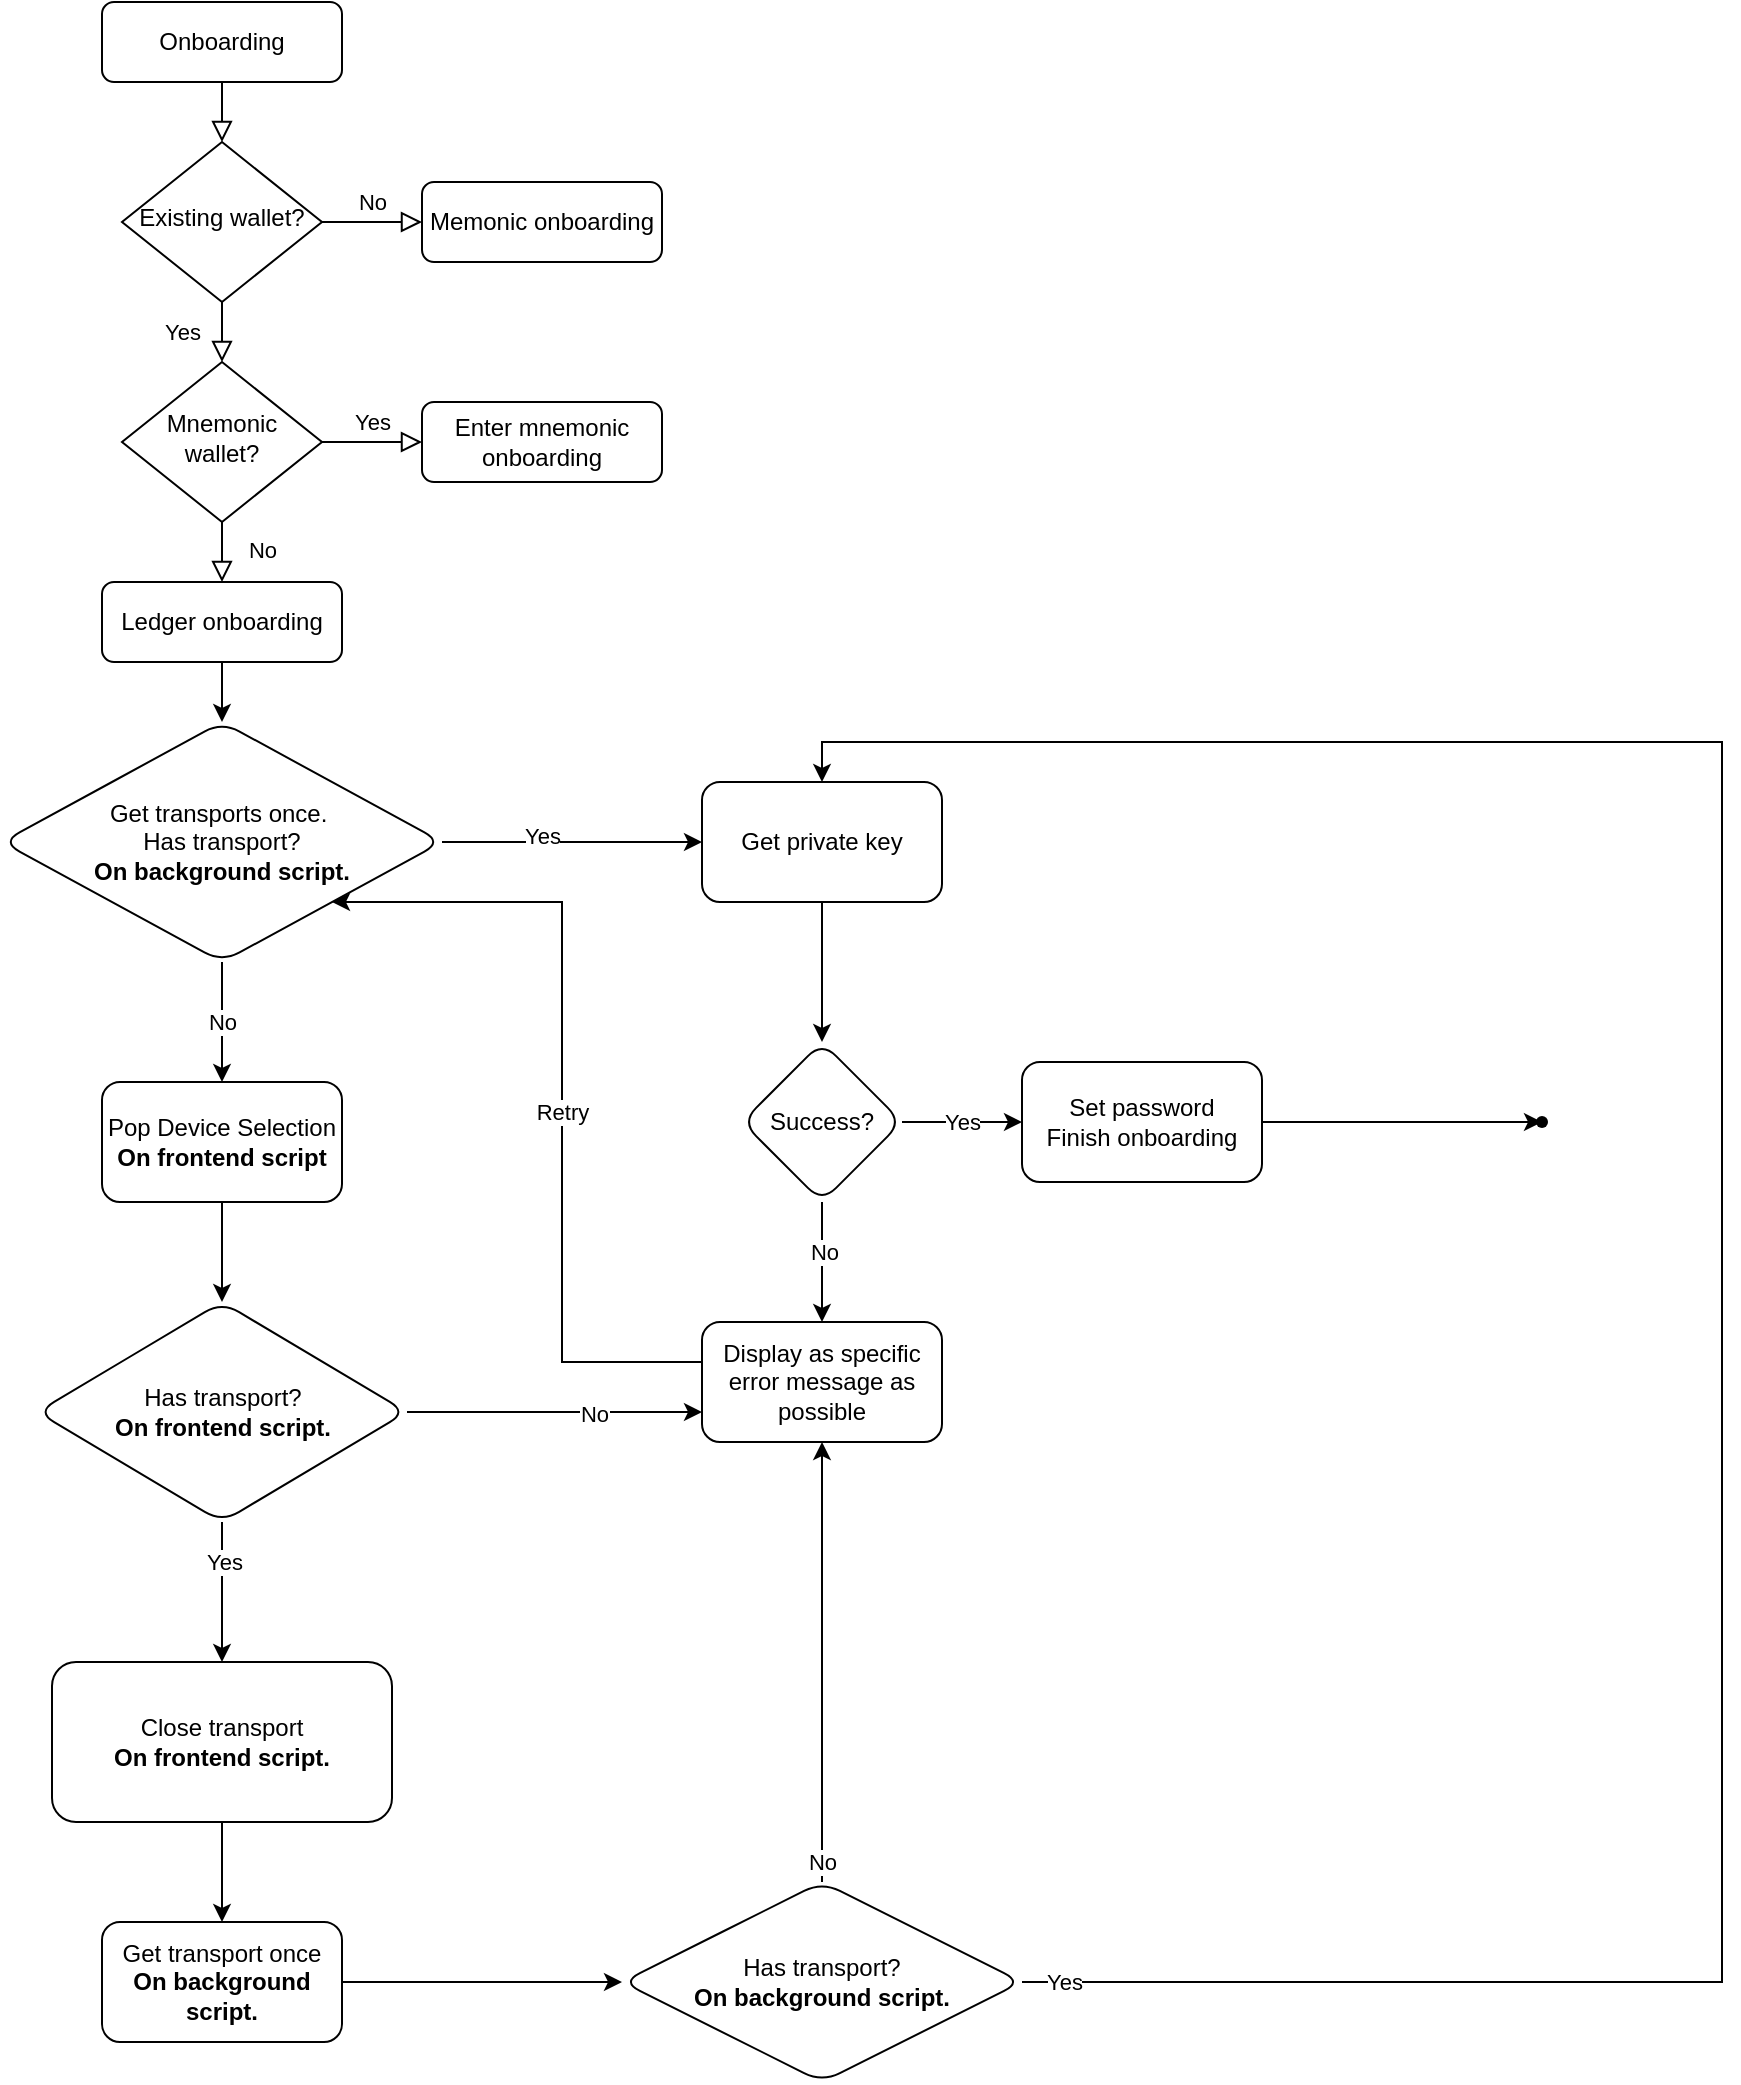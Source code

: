 <mxfile version="14.9.8" type="device"><diagram id="C5RBs43oDa-KdzZeNtuy" name="Page-1"><mxGraphModel dx="2159" dy="1091" grid="1" gridSize="10" guides="1" tooltips="1" connect="1" arrows="1" fold="1" page="1" pageScale="1" pageWidth="827" pageHeight="1169" math="0" shadow="0"><root><mxCell id="WIyWlLk6GJQsqaUBKTNV-0"/><mxCell id="WIyWlLk6GJQsqaUBKTNV-1" parent="WIyWlLk6GJQsqaUBKTNV-0"/><mxCell id="WIyWlLk6GJQsqaUBKTNV-2" value="" style="rounded=0;html=1;jettySize=auto;orthogonalLoop=1;fontSize=11;endArrow=block;endFill=0;endSize=8;strokeWidth=1;shadow=0;labelBackgroundColor=none;edgeStyle=orthogonalEdgeStyle;" parent="WIyWlLk6GJQsqaUBKTNV-1" source="WIyWlLk6GJQsqaUBKTNV-3" target="WIyWlLk6GJQsqaUBKTNV-6" edge="1"><mxGeometry relative="1" as="geometry"/></mxCell><mxCell id="WIyWlLk6GJQsqaUBKTNV-3" value="Onboarding" style="rounded=1;whiteSpace=wrap;html=1;fontSize=12;glass=0;strokeWidth=1;shadow=0;" parent="WIyWlLk6GJQsqaUBKTNV-1" vertex="1"><mxGeometry x="160" y="110" width="120" height="40" as="geometry"/></mxCell><mxCell id="WIyWlLk6GJQsqaUBKTNV-4" value="Yes" style="rounded=0;html=1;jettySize=auto;orthogonalLoop=1;fontSize=11;endArrow=block;endFill=0;endSize=8;strokeWidth=1;shadow=0;labelBackgroundColor=none;edgeStyle=orthogonalEdgeStyle;" parent="WIyWlLk6GJQsqaUBKTNV-1" source="WIyWlLk6GJQsqaUBKTNV-6" target="WIyWlLk6GJQsqaUBKTNV-10" edge="1"><mxGeometry y="20" relative="1" as="geometry"><mxPoint as="offset"/></mxGeometry></mxCell><mxCell id="WIyWlLk6GJQsqaUBKTNV-5" value="No" style="edgeStyle=orthogonalEdgeStyle;rounded=0;html=1;jettySize=auto;orthogonalLoop=1;fontSize=11;endArrow=block;endFill=0;endSize=8;strokeWidth=1;shadow=0;labelBackgroundColor=none;" parent="WIyWlLk6GJQsqaUBKTNV-1" source="WIyWlLk6GJQsqaUBKTNV-6" target="WIyWlLk6GJQsqaUBKTNV-7" edge="1"><mxGeometry y="10" relative="1" as="geometry"><mxPoint as="offset"/></mxGeometry></mxCell><mxCell id="WIyWlLk6GJQsqaUBKTNV-6" value="Existing wallet?" style="rhombus;whiteSpace=wrap;html=1;shadow=0;fontFamily=Helvetica;fontSize=12;align=center;strokeWidth=1;spacing=6;spacingTop=-4;" parent="WIyWlLk6GJQsqaUBKTNV-1" vertex="1"><mxGeometry x="170" y="180" width="100" height="80" as="geometry"/></mxCell><mxCell id="WIyWlLk6GJQsqaUBKTNV-7" value="Memonic onboarding" style="rounded=1;whiteSpace=wrap;html=1;fontSize=12;glass=0;strokeWidth=1;shadow=0;" parent="WIyWlLk6GJQsqaUBKTNV-1" vertex="1"><mxGeometry x="320" y="200" width="120" height="40" as="geometry"/></mxCell><mxCell id="WIyWlLk6GJQsqaUBKTNV-8" value="No" style="rounded=0;html=1;jettySize=auto;orthogonalLoop=1;fontSize=11;endArrow=block;endFill=0;endSize=8;strokeWidth=1;shadow=0;labelBackgroundColor=none;edgeStyle=orthogonalEdgeStyle;" parent="WIyWlLk6GJQsqaUBKTNV-1" source="WIyWlLk6GJQsqaUBKTNV-10" target="WIyWlLk6GJQsqaUBKTNV-11" edge="1"><mxGeometry x="0.333" y="20" relative="1" as="geometry"><mxPoint as="offset"/></mxGeometry></mxCell><mxCell id="WIyWlLk6GJQsqaUBKTNV-9" value="Yes" style="edgeStyle=orthogonalEdgeStyle;rounded=0;html=1;jettySize=auto;orthogonalLoop=1;fontSize=11;endArrow=block;endFill=0;endSize=8;strokeWidth=1;shadow=0;labelBackgroundColor=none;" parent="WIyWlLk6GJQsqaUBKTNV-1" source="WIyWlLk6GJQsqaUBKTNV-10" target="WIyWlLk6GJQsqaUBKTNV-12" edge="1"><mxGeometry y="10" relative="1" as="geometry"><mxPoint as="offset"/></mxGeometry></mxCell><mxCell id="WIyWlLk6GJQsqaUBKTNV-10" value="Mnemonic wallet?" style="rhombus;whiteSpace=wrap;html=1;shadow=0;fontFamily=Helvetica;fontSize=12;align=center;strokeWidth=1;spacing=6;spacingTop=-4;" parent="WIyWlLk6GJQsqaUBKTNV-1" vertex="1"><mxGeometry x="170" y="290" width="100" height="80" as="geometry"/></mxCell><mxCell id="qlZi1AJ8uPnSTDNIwLUP-1" value="" style="edgeStyle=orthogonalEdgeStyle;rounded=0;orthogonalLoop=1;jettySize=auto;html=1;" edge="1" parent="WIyWlLk6GJQsqaUBKTNV-1" source="WIyWlLk6GJQsqaUBKTNV-11" target="qlZi1AJ8uPnSTDNIwLUP-0"><mxGeometry relative="1" as="geometry"/></mxCell><mxCell id="WIyWlLk6GJQsqaUBKTNV-11" value="Ledger onboarding" style="rounded=1;whiteSpace=wrap;html=1;fontSize=12;glass=0;strokeWidth=1;shadow=0;" parent="WIyWlLk6GJQsqaUBKTNV-1" vertex="1"><mxGeometry x="160" y="400" width="120" height="40" as="geometry"/></mxCell><mxCell id="WIyWlLk6GJQsqaUBKTNV-12" value="Enter mnemonic onboarding" style="rounded=1;whiteSpace=wrap;html=1;fontSize=12;glass=0;strokeWidth=1;shadow=0;" parent="WIyWlLk6GJQsqaUBKTNV-1" vertex="1"><mxGeometry x="320" y="310" width="120" height="40" as="geometry"/></mxCell><mxCell id="qlZi1AJ8uPnSTDNIwLUP-3" value="" style="edgeStyle=orthogonalEdgeStyle;rounded=0;orthogonalLoop=1;jettySize=auto;html=1;" edge="1" parent="WIyWlLk6GJQsqaUBKTNV-1" source="qlZi1AJ8uPnSTDNIwLUP-0" target="qlZi1AJ8uPnSTDNIwLUP-2"><mxGeometry relative="1" as="geometry"/></mxCell><mxCell id="qlZi1AJ8uPnSTDNIwLUP-4" value="Yes" style="edgeLabel;html=1;align=center;verticalAlign=middle;resizable=0;points=[];" vertex="1" connectable="0" parent="qlZi1AJ8uPnSTDNIwLUP-3"><mxGeometry x="-0.231" y="3" relative="1" as="geometry"><mxPoint as="offset"/></mxGeometry></mxCell><mxCell id="qlZi1AJ8uPnSTDNIwLUP-6" value="No" style="edgeStyle=orthogonalEdgeStyle;rounded=0;orthogonalLoop=1;jettySize=auto;html=1;" edge="1" parent="WIyWlLk6GJQsqaUBKTNV-1" source="qlZi1AJ8uPnSTDNIwLUP-0" target="qlZi1AJ8uPnSTDNIwLUP-5"><mxGeometry relative="1" as="geometry"/></mxCell><mxCell id="qlZi1AJ8uPnSTDNIwLUP-0" value="Get transports once.&lt;b&gt;&amp;nbsp;&lt;/b&gt;&lt;br&gt;Has transport?&lt;br&gt;&lt;b&gt;On background script.&lt;/b&gt;" style="rhombus;whiteSpace=wrap;html=1;rounded=1;shadow=0;strokeWidth=1;glass=0;" vertex="1" parent="WIyWlLk6GJQsqaUBKTNV-1"><mxGeometry x="110" y="470" width="220" height="120" as="geometry"/></mxCell><mxCell id="qlZi1AJ8uPnSTDNIwLUP-10" value="" style="edgeStyle=orthogonalEdgeStyle;rounded=0;orthogonalLoop=1;jettySize=auto;html=1;" edge="1" parent="WIyWlLk6GJQsqaUBKTNV-1" source="qlZi1AJ8uPnSTDNIwLUP-2" target="qlZi1AJ8uPnSTDNIwLUP-9"><mxGeometry relative="1" as="geometry"/></mxCell><mxCell id="qlZi1AJ8uPnSTDNIwLUP-2" value="Get private key" style="whiteSpace=wrap;html=1;rounded=1;shadow=0;strokeWidth=1;glass=0;" vertex="1" parent="WIyWlLk6GJQsqaUBKTNV-1"><mxGeometry x="460" y="500" width="120" height="60" as="geometry"/></mxCell><mxCell id="qlZi1AJ8uPnSTDNIwLUP-8" value="" style="edgeStyle=orthogonalEdgeStyle;rounded=0;orthogonalLoop=1;jettySize=auto;html=1;" edge="1" parent="WIyWlLk6GJQsqaUBKTNV-1" source="qlZi1AJ8uPnSTDNIwLUP-5" target="qlZi1AJ8uPnSTDNIwLUP-7"><mxGeometry relative="1" as="geometry"/></mxCell><mxCell id="qlZi1AJ8uPnSTDNIwLUP-5" value="Pop Device Selection &lt;b&gt;On frontend script&lt;/b&gt;" style="whiteSpace=wrap;html=1;rounded=1;shadow=0;strokeWidth=1;glass=0;" vertex="1" parent="WIyWlLk6GJQsqaUBKTNV-1"><mxGeometry x="160" y="650" width="120" height="60" as="geometry"/></mxCell><mxCell id="qlZi1AJ8uPnSTDNIwLUP-20" value="" style="edgeStyle=orthogonalEdgeStyle;rounded=0;orthogonalLoop=1;jettySize=auto;html=1;" edge="1" parent="WIyWlLk6GJQsqaUBKTNV-1" source="qlZi1AJ8uPnSTDNIwLUP-7" target="qlZi1AJ8uPnSTDNIwLUP-19"><mxGeometry relative="1" as="geometry"/></mxCell><mxCell id="qlZi1AJ8uPnSTDNIwLUP-21" value="Yes" style="edgeLabel;html=1;align=center;verticalAlign=middle;resizable=0;points=[];" vertex="1" connectable="0" parent="qlZi1AJ8uPnSTDNIwLUP-20"><mxGeometry x="-0.448" y="1" relative="1" as="geometry"><mxPoint as="offset"/></mxGeometry></mxCell><mxCell id="qlZi1AJ8uPnSTDNIwLUP-23" style="edgeStyle=orthogonalEdgeStyle;rounded=0;orthogonalLoop=1;jettySize=auto;html=1;entryX=0;entryY=0.75;entryDx=0;entryDy=0;exitX=1;exitY=0.5;exitDx=0;exitDy=0;" edge="1" parent="WIyWlLk6GJQsqaUBKTNV-1" source="qlZi1AJ8uPnSTDNIwLUP-7" target="qlZi1AJ8uPnSTDNIwLUP-13"><mxGeometry relative="1" as="geometry"><Array as="points"><mxPoint x="400" y="815"/><mxPoint x="400" y="815"/></Array></mxGeometry></mxCell><mxCell id="qlZi1AJ8uPnSTDNIwLUP-24" value="No" style="edgeLabel;html=1;align=center;verticalAlign=middle;resizable=0;points=[];" vertex="1" connectable="0" parent="qlZi1AJ8uPnSTDNIwLUP-23"><mxGeometry x="-0.067" y="-1" relative="1" as="geometry"><mxPoint x="24" as="offset"/></mxGeometry></mxCell><mxCell id="qlZi1AJ8uPnSTDNIwLUP-7" value="Has transport?&lt;br&gt;&lt;b&gt;On frontend script.&lt;/b&gt;" style="rhombus;whiteSpace=wrap;html=1;rounded=1;shadow=0;strokeWidth=1;glass=0;" vertex="1" parent="WIyWlLk6GJQsqaUBKTNV-1"><mxGeometry x="127.5" y="760" width="185" height="110" as="geometry"/></mxCell><mxCell id="qlZi1AJ8uPnSTDNIwLUP-12" value="Yes" style="edgeStyle=orthogonalEdgeStyle;rounded=0;orthogonalLoop=1;jettySize=auto;html=1;" edge="1" parent="WIyWlLk6GJQsqaUBKTNV-1" source="qlZi1AJ8uPnSTDNIwLUP-9" target="qlZi1AJ8uPnSTDNIwLUP-11"><mxGeometry relative="1" as="geometry"/></mxCell><mxCell id="qlZi1AJ8uPnSTDNIwLUP-14" value="" style="edgeStyle=orthogonalEdgeStyle;rounded=0;orthogonalLoop=1;jettySize=auto;html=1;" edge="1" parent="WIyWlLk6GJQsqaUBKTNV-1" source="qlZi1AJ8uPnSTDNIwLUP-9" target="qlZi1AJ8uPnSTDNIwLUP-13"><mxGeometry relative="1" as="geometry"/></mxCell><mxCell id="qlZi1AJ8uPnSTDNIwLUP-15" value="No" style="edgeLabel;html=1;align=center;verticalAlign=middle;resizable=0;points=[];" vertex="1" connectable="0" parent="qlZi1AJ8uPnSTDNIwLUP-14"><mxGeometry x="-0.178" y="1" relative="1" as="geometry"><mxPoint as="offset"/></mxGeometry></mxCell><mxCell id="qlZi1AJ8uPnSTDNIwLUP-9" value="Success?" style="rhombus;whiteSpace=wrap;html=1;rounded=1;shadow=0;strokeWidth=1;glass=0;" vertex="1" parent="WIyWlLk6GJQsqaUBKTNV-1"><mxGeometry x="480" y="630" width="80" height="80" as="geometry"/></mxCell><mxCell id="qlZi1AJ8uPnSTDNIwLUP-26" value="" style="edgeStyle=orthogonalEdgeStyle;rounded=0;orthogonalLoop=1;jettySize=auto;html=1;" edge="1" parent="WIyWlLk6GJQsqaUBKTNV-1" source="qlZi1AJ8uPnSTDNIwLUP-11" target="qlZi1AJ8uPnSTDNIwLUP-25"><mxGeometry relative="1" as="geometry"/></mxCell><mxCell id="qlZi1AJ8uPnSTDNIwLUP-11" value="Set password&lt;br&gt;Finish onboarding" style="whiteSpace=wrap;html=1;rounded=1;shadow=0;strokeWidth=1;glass=0;" vertex="1" parent="WIyWlLk6GJQsqaUBKTNV-1"><mxGeometry x="620" y="640" width="120" height="60" as="geometry"/></mxCell><mxCell id="qlZi1AJ8uPnSTDNIwLUP-17" value="" style="edgeStyle=orthogonalEdgeStyle;rounded=0;orthogonalLoop=1;jettySize=auto;html=1;entryX=1;entryY=1;entryDx=0;entryDy=0;" edge="1" parent="WIyWlLk6GJQsqaUBKTNV-1" source="qlZi1AJ8uPnSTDNIwLUP-13" target="qlZi1AJ8uPnSTDNIwLUP-0"><mxGeometry relative="1" as="geometry"><mxPoint x="520" y="880" as="targetPoint"/><Array as="points"><mxPoint x="390" y="790"/><mxPoint x="390" y="560"/></Array></mxGeometry></mxCell><mxCell id="qlZi1AJ8uPnSTDNIwLUP-18" value="Retry" style="edgeLabel;html=1;align=center;verticalAlign=middle;resizable=0;points=[];" vertex="1" connectable="0" parent="qlZi1AJ8uPnSTDNIwLUP-17"><mxGeometry x="-0.263" y="2" relative="1" as="geometry"><mxPoint x="2" y="-42" as="offset"/></mxGeometry></mxCell><mxCell id="qlZi1AJ8uPnSTDNIwLUP-13" value="Display as specific error message as possible" style="whiteSpace=wrap;html=1;rounded=1;shadow=0;strokeWidth=1;glass=0;" vertex="1" parent="WIyWlLk6GJQsqaUBKTNV-1"><mxGeometry x="460" y="770" width="120" height="60" as="geometry"/></mxCell><mxCell id="qlZi1AJ8uPnSTDNIwLUP-22" style="edgeStyle=orthogonalEdgeStyle;rounded=0;orthogonalLoop=1;jettySize=auto;html=1;entryX=0;entryY=0.5;entryDx=0;entryDy=0;exitX=1;exitY=0.5;exitDx=0;exitDy=0;" edge="1" parent="WIyWlLk6GJQsqaUBKTNV-1" source="qlZi1AJ8uPnSTDNIwLUP-27" target="qlZi1AJ8uPnSTDNIwLUP-29"><mxGeometry relative="1" as="geometry"><Array as="points"><mxPoint x="414" y="1100"/></Array></mxGeometry></mxCell><mxCell id="qlZi1AJ8uPnSTDNIwLUP-28" value="" style="edgeStyle=orthogonalEdgeStyle;rounded=0;orthogonalLoop=1;jettySize=auto;html=1;" edge="1" parent="WIyWlLk6GJQsqaUBKTNV-1" source="qlZi1AJ8uPnSTDNIwLUP-19" target="qlZi1AJ8uPnSTDNIwLUP-27"><mxGeometry relative="1" as="geometry"/></mxCell><mxCell id="qlZi1AJ8uPnSTDNIwLUP-19" value="Close transport&lt;br&gt;&lt;b&gt;On frontend script.&lt;/b&gt;" style="whiteSpace=wrap;html=1;rounded=1;shadow=0;strokeWidth=1;glass=0;" vertex="1" parent="WIyWlLk6GJQsqaUBKTNV-1"><mxGeometry x="135" y="940" width="170" height="80" as="geometry"/></mxCell><mxCell id="qlZi1AJ8uPnSTDNIwLUP-25" value="" style="shape=waypoint;size=6;pointerEvents=1;points=[];fillColor=#ffffff;resizable=0;rotatable=0;perimeter=centerPerimeter;snapToPoint=1;rounded=1;shadow=0;strokeWidth=1;glass=0;" vertex="1" parent="WIyWlLk6GJQsqaUBKTNV-1"><mxGeometry x="860" y="650" width="40" height="40" as="geometry"/></mxCell><mxCell id="qlZi1AJ8uPnSTDNIwLUP-27" value="Get transport once&lt;br&gt;&lt;b&gt;On background script.&lt;/b&gt;" style="whiteSpace=wrap;html=1;rounded=1;shadow=0;strokeWidth=1;glass=0;" vertex="1" parent="WIyWlLk6GJQsqaUBKTNV-1"><mxGeometry x="160" y="1070" width="120" height="60" as="geometry"/></mxCell><mxCell id="qlZi1AJ8uPnSTDNIwLUP-30" style="edgeStyle=orthogonalEdgeStyle;rounded=0;orthogonalLoop=1;jettySize=auto;html=1;exitX=1;exitY=0.5;exitDx=0;exitDy=0;entryX=0.5;entryY=0;entryDx=0;entryDy=0;" edge="1" parent="WIyWlLk6GJQsqaUBKTNV-1" source="qlZi1AJ8uPnSTDNIwLUP-29" target="qlZi1AJ8uPnSTDNIwLUP-2"><mxGeometry relative="1" as="geometry"><Array as="points"><mxPoint x="970" y="1100"/><mxPoint x="970" y="480"/><mxPoint x="520" y="480"/></Array></mxGeometry></mxCell><mxCell id="qlZi1AJ8uPnSTDNIwLUP-31" value="Yes" style="edgeLabel;html=1;align=center;verticalAlign=middle;resizable=0;points=[];" vertex="1" connectable="0" parent="qlZi1AJ8uPnSTDNIwLUP-30"><mxGeometry x="-0.869" y="-1" relative="1" as="geometry"><mxPoint x="-74" y="-1" as="offset"/></mxGeometry></mxCell><mxCell id="qlZi1AJ8uPnSTDNIwLUP-32" style="edgeStyle=orthogonalEdgeStyle;rounded=0;orthogonalLoop=1;jettySize=auto;html=1;exitX=0.5;exitY=0;exitDx=0;exitDy=0;entryX=0.5;entryY=1;entryDx=0;entryDy=0;" edge="1" parent="WIyWlLk6GJQsqaUBKTNV-1" source="qlZi1AJ8uPnSTDNIwLUP-29" target="qlZi1AJ8uPnSTDNIwLUP-13"><mxGeometry relative="1" as="geometry"/></mxCell><mxCell id="qlZi1AJ8uPnSTDNIwLUP-33" value="No" style="edgeLabel;html=1;align=center;verticalAlign=middle;resizable=0;points=[];" vertex="1" connectable="0" parent="qlZi1AJ8uPnSTDNIwLUP-32"><mxGeometry x="-0.173" y="3" relative="1" as="geometry"><mxPoint x="3" y="81" as="offset"/></mxGeometry></mxCell><mxCell id="qlZi1AJ8uPnSTDNIwLUP-29" value="Has transport?&lt;br&gt;&lt;b&gt;On background script.&lt;/b&gt;" style="rhombus;whiteSpace=wrap;html=1;rounded=1;shadow=0;strokeWidth=1;glass=0;" vertex="1" parent="WIyWlLk6GJQsqaUBKTNV-1"><mxGeometry x="420" y="1050" width="200" height="100" as="geometry"/></mxCell></root></mxGraphModel></diagram></mxfile>